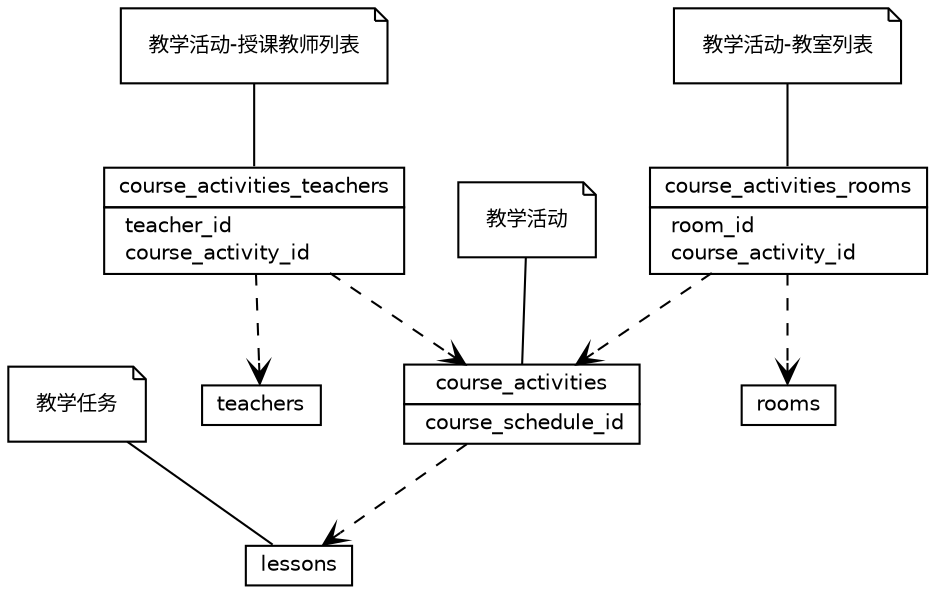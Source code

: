 #!/usr/local/bin/dot
#
# Class diagram 
# Generated by UMLGraph version R5_6-24-gf6e263 (http://www.umlgraph.org/)
#

digraph G {
	edge [fontname="Helvetica",fontsize=10,labelfontname="Helvetica",labelfontsize=10];
	node [fontname="Helvetica",fontsize=10,shape=plaintext];
	nodesep=0.25;
	ranksep=0.5;
	// course_activities_rooms
	c64 [label=<<table title="course_activities_rooms" border="0" cellborder="1" cellspacing="0" cellpadding="2" port="p">
		<tr><td><table border="0" cellspacing="0" cellpadding="1">
<tr><td align="center" balign="center"> course_activities_rooms </td></tr>
		</table></td></tr>
		<tr><td><table border="0" cellspacing="0" cellpadding="1">
<tr><td align="left" balign="left">  room_id </td></tr>
<tr><td align="left" balign="left">  course_activity_id </td></tr>
		</table></td></tr>
		</table>>, URL="null", fontname="Helvetica", fontcolor="black", fontsize=10.0];
	// Note annotation
	n0cc64 [label=<<table title="course_activities_rooms" border="0" cellborder="0" cellspacing="0" cellpadding="2" port="p">
		<tr><td><table border="0" cellspacing="0" cellpadding="1">
<tr><td align="left" balign="left"> 教学活动-教室列表 </td></tr>
		</table></td></tr>
		</table>>, fontname="Helvetica", fontcolor="black", fontsize=10.0, shape=note];
	n0cc64 -> c64:p[arrowhead=none];
	// course_activities
	c65 [label=<<table title="course_activities" border="0" cellborder="1" cellspacing="0" cellpadding="2" port="p">
		<tr><td><table border="0" cellspacing="0" cellpadding="1">
<tr><td align="center" balign="center"> course_activities </td></tr>
		</table></td></tr>
		<tr><td><table border="0" cellspacing="0" cellpadding="1">
<tr><td align="left" balign="left">  course_schedule_id </td></tr>
		</table></td></tr>
		</table>>, URL="null", fontname="Helvetica", fontcolor="black", fontsize=10.0];
	// Note annotation
	n0cc65 [label=<<table title="course_activities" border="0" cellborder="0" cellspacing="0" cellpadding="2" port="p">
		<tr><td><table border="0" cellspacing="0" cellpadding="1">
<tr><td align="left" balign="left"> 教学活动 </td></tr>
		</table></td></tr>
		</table>>, fontname="Helvetica", fontcolor="black", fontsize=10.0, shape=note];
	n0cc65 -> c65:p[arrowhead=none];
	// course_activities_teachers
	c66 [label=<<table title="course_activities_teachers" border="0" cellborder="1" cellspacing="0" cellpadding="2" port="p">
		<tr><td><table border="0" cellspacing="0" cellpadding="1">
<tr><td align="center" balign="center"> course_activities_teachers </td></tr>
		</table></td></tr>
		<tr><td><table border="0" cellspacing="0" cellpadding="1">
<tr><td align="left" balign="left">  teacher_id </td></tr>
<tr><td align="left" balign="left">  course_activity_id </td></tr>
		</table></td></tr>
		</table>>, URL="null", fontname="Helvetica", fontcolor="black", fontsize=10.0];
	// Note annotation
	n0cc66 [label=<<table title="course_activities_teachers" border="0" cellborder="0" cellspacing="0" cellpadding="2" port="p">
		<tr><td><table border="0" cellspacing="0" cellpadding="1">
<tr><td align="left" balign="left"> 教学活动-授课教师列表 </td></tr>
		</table></td></tr>
		</table>>, fontname="Helvetica", fontcolor="black", fontsize=10.0, shape=note];
	n0cc66 -> c66:p[arrowhead=none];
	// rooms
	c67 [label=<<table title="rooms" border="0" cellborder="1" cellspacing="0" cellpadding="2" port="p">
		<tr><td><table border="0" cellspacing="0" cellpadding="1">
<tr><td align="center" balign="center"> rooms </td></tr>
		</table></td></tr>
		</table>>, URL="null", fontname="Helvetica", fontcolor="black", fontsize=10.0];
	// lessons
	c68 [label=<<table title="lessons" border="0" cellborder="1" cellspacing="0" cellpadding="2" port="p">
		<tr><td><table border="0" cellspacing="0" cellpadding="1">
<tr><td align="center" balign="center"> lessons </td></tr>
		</table></td></tr>
		</table>>, URL="null", fontname="Helvetica", fontcolor="black", fontsize=10.0];
	// Note annotation
	n0cc68 [label=<<table title="lessons" border="0" cellborder="0" cellspacing="0" cellpadding="2" port="p">
		<tr><td><table border="0" cellspacing="0" cellpadding="1">
<tr><td align="left" balign="left"> 教学任务 </td></tr>
		</table></td></tr>
		</table>>, fontname="Helvetica", fontcolor="black", fontsize=10.0, shape=note];
	n0cc68 -> c68:p[arrowhead=none];
	// teachers
	c69 [label=<<table title="teachers" border="0" cellborder="1" cellspacing="0" cellpadding="2" port="p">
		<tr><td><table border="0" cellspacing="0" cellpadding="1">
<tr><td align="center" balign="center"> teachers </td></tr>
		</table></td></tr>
		</table>>, URL="null", fontname="Helvetica", fontcolor="black", fontsize=10.0];
	// course_activities_rooms DEPEND rooms
	c64:p -> c67:p [taillabel="", label="", headlabel="", fontname="Helvetica", fontcolor="black", fontsize=10.0, color="black", arrowhead=open, style=dashed];
	// course_activities_rooms DEPEND course_activities
	c64:p -> c65:p [taillabel="", label="", headlabel="", fontname="Helvetica", fontcolor="black", fontsize=10.0, color="black", arrowhead=open, style=dashed];
	// course_activities DEPEND lessons
	c65:p -> c68:p [taillabel="", label="", headlabel="", fontname="Helvetica", fontcolor="black", fontsize=10.0, color="black", arrowhead=open, style=dashed];
	// course_activities_teachers DEPEND teachers
	c66:p -> c69:p [taillabel="", label="", headlabel="", fontname="Helvetica", fontcolor="black", fontsize=10.0, color="black", arrowhead=open, style=dashed];
	// course_activities_teachers DEPEND course_activities
	c66:p -> c65:p [taillabel="", label="", headlabel="", fontname="Helvetica", fontcolor="black", fontsize=10.0, color="black", arrowhead=open, style=dashed];
}

